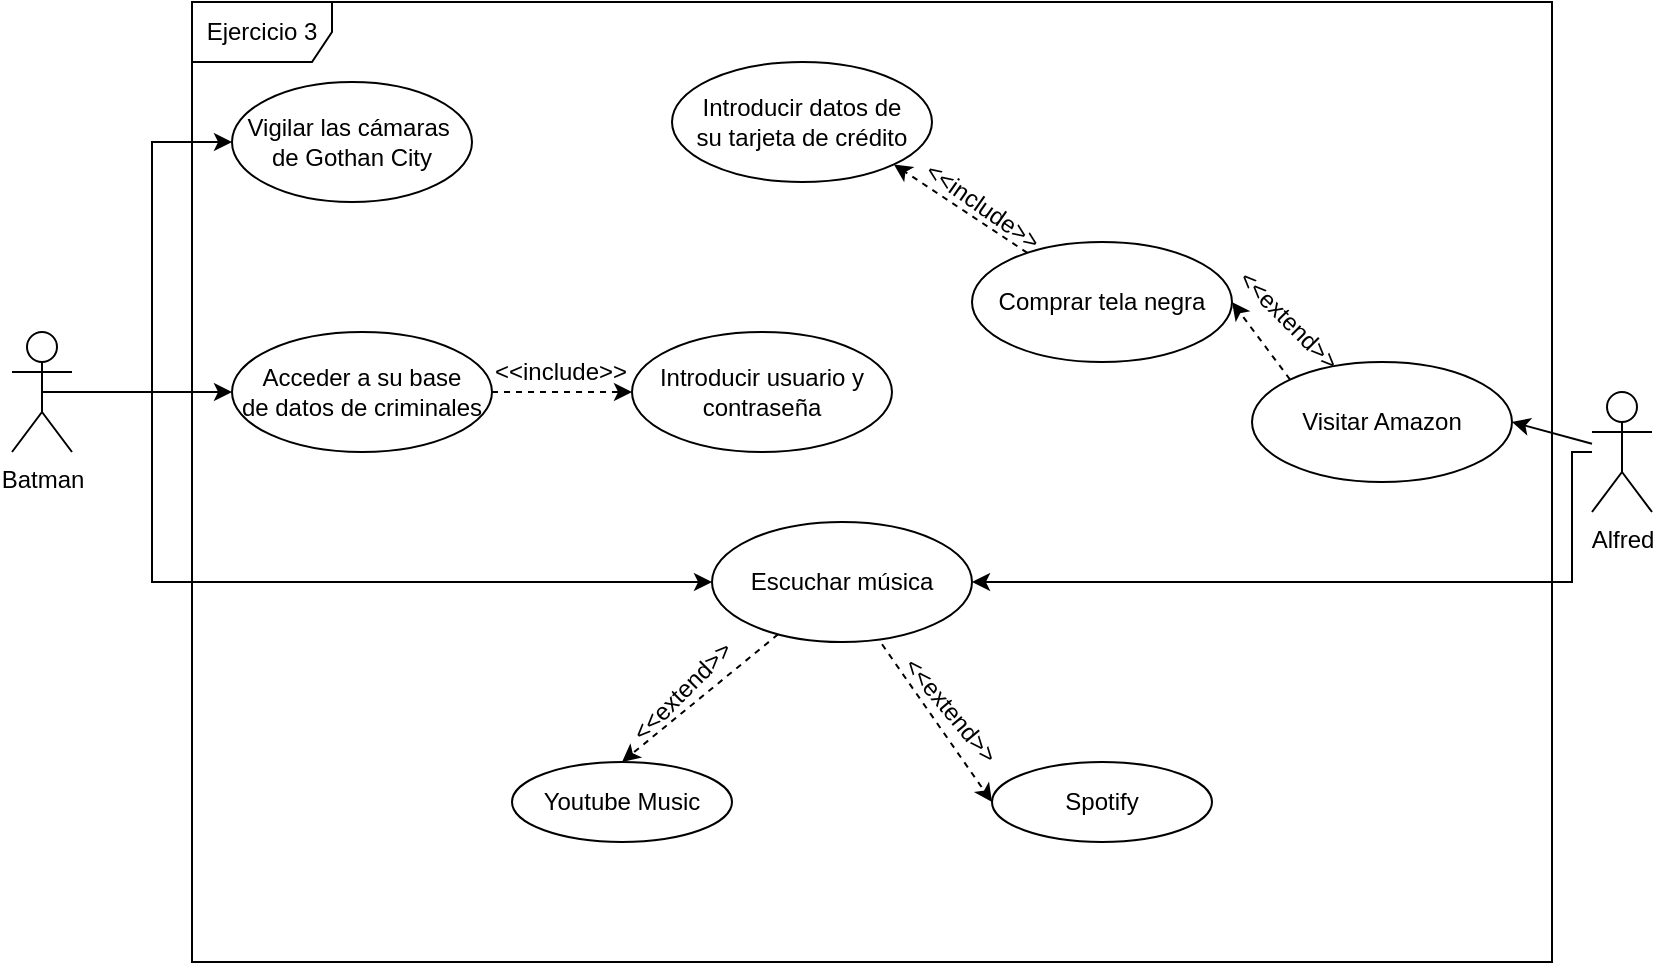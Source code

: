 <mxfile version="24.0.1" type="github" pages="2">
  <diagram name="Página-1" id="NCJDLsL95Vf4srrJRtEO">
    <mxGraphModel dx="868" dy="887" grid="1" gridSize="10" guides="1" tooltips="1" connect="1" arrows="1" fold="1" page="1" pageScale="1" pageWidth="1000" pageHeight="869" math="0" shadow="0">
      <root>
        <mxCell id="0" />
        <mxCell id="1" parent="0" />
        <mxCell id="aGCFQ27R8MvtIA8KdngO-15" style="edgeStyle=orthogonalEdgeStyle;rounded=0;orthogonalLoop=1;jettySize=auto;html=1;exitX=0.5;exitY=0.5;exitDx=0;exitDy=0;exitPerimeter=0;entryX=0;entryY=0.5;entryDx=0;entryDy=0;" edge="1" parent="1" source="aGCFQ27R8MvtIA8KdngO-1" target="aGCFQ27R8MvtIA8KdngO-4">
          <mxGeometry relative="1" as="geometry" />
        </mxCell>
        <mxCell id="aGCFQ27R8MvtIA8KdngO-16" style="edgeStyle=orthogonalEdgeStyle;rounded=0;orthogonalLoop=1;jettySize=auto;html=1;exitX=0.5;exitY=0.5;exitDx=0;exitDy=0;exitPerimeter=0;entryX=0;entryY=0.5;entryDx=0;entryDy=0;" edge="1" parent="1" source="aGCFQ27R8MvtIA8KdngO-1" target="aGCFQ27R8MvtIA8KdngO-3">
          <mxGeometry relative="1" as="geometry">
            <Array as="points">
              <mxPoint x="210" y="405" />
              <mxPoint x="210" y="280" />
            </Array>
          </mxGeometry>
        </mxCell>
        <mxCell id="aGCFQ27R8MvtIA8KdngO-17" style="edgeStyle=orthogonalEdgeStyle;rounded=0;orthogonalLoop=1;jettySize=auto;html=1;exitX=0.5;exitY=0.5;exitDx=0;exitDy=0;exitPerimeter=0;entryX=0;entryY=0.5;entryDx=0;entryDy=0;" edge="1" parent="1" source="aGCFQ27R8MvtIA8KdngO-1" target="aGCFQ27R8MvtIA8KdngO-8">
          <mxGeometry relative="1" as="geometry">
            <Array as="points">
              <mxPoint x="210" y="405" />
              <mxPoint x="210" y="500" />
            </Array>
          </mxGeometry>
        </mxCell>
        <mxCell id="aGCFQ27R8MvtIA8KdngO-1" value="Batman" style="shape=umlActor;verticalLabelPosition=bottom;verticalAlign=top;html=1;" vertex="1" parent="1">
          <mxGeometry x="140" y="375" width="30" height="60" as="geometry" />
        </mxCell>
        <mxCell id="aGCFQ27R8MvtIA8KdngO-2" value="Ejercicio 3" style="shape=umlFrame;whiteSpace=wrap;html=1;pointerEvents=0;width=70;height=30;fillStyle=solid;" vertex="1" parent="1">
          <mxGeometry x="230" y="210" width="680" height="480" as="geometry" />
        </mxCell>
        <mxCell id="aGCFQ27R8MvtIA8KdngO-3" value="Vigilar las cámaras&amp;nbsp;&lt;div&gt;de&amp;nbsp;&lt;span style=&quot;background-color: initial;&quot;&gt;Gothan City&lt;/span&gt;&lt;/div&gt;" style="ellipse;whiteSpace=wrap;html=1;" vertex="1" parent="1">
          <mxGeometry x="250" y="250" width="120" height="60" as="geometry" />
        </mxCell>
        <mxCell id="aGCFQ27R8MvtIA8KdngO-6" style="edgeStyle=orthogonalEdgeStyle;rounded=0;orthogonalLoop=1;jettySize=auto;html=1;entryX=0;entryY=0.5;entryDx=0;entryDy=0;dashed=1;" edge="1" parent="1" source="aGCFQ27R8MvtIA8KdngO-4" target="aGCFQ27R8MvtIA8KdngO-5">
          <mxGeometry relative="1" as="geometry" />
        </mxCell>
        <mxCell id="aGCFQ27R8MvtIA8KdngO-4" value="Acceder a su base&lt;div&gt;de datos de criminales&lt;/div&gt;" style="ellipse;whiteSpace=wrap;html=1;" vertex="1" parent="1">
          <mxGeometry x="250" y="375" width="130" height="60" as="geometry" />
        </mxCell>
        <mxCell id="aGCFQ27R8MvtIA8KdngO-5" value="Introducir usuario y contraseña" style="ellipse;whiteSpace=wrap;html=1;" vertex="1" parent="1">
          <mxGeometry x="450" y="375" width="130" height="60" as="geometry" />
        </mxCell>
        <mxCell id="aGCFQ27R8MvtIA8KdngO-7" value="&amp;lt;&amp;lt;include&amp;gt;&amp;gt;" style="text;html=1;align=center;verticalAlign=middle;resizable=0;points=[];autosize=1;strokeColor=none;fillColor=none;" vertex="1" parent="1">
          <mxGeometry x="369" y="380" width="90" height="30" as="geometry" />
        </mxCell>
        <mxCell id="aGCFQ27R8MvtIA8KdngO-11" style="rounded=0;orthogonalLoop=1;jettySize=auto;html=1;entryX=0.5;entryY=0;entryDx=0;entryDy=0;dashed=1;" edge="1" parent="1" source="aGCFQ27R8MvtIA8KdngO-8" target="aGCFQ27R8MvtIA8KdngO-10">
          <mxGeometry relative="1" as="geometry">
            <mxPoint x="369.002" y="591.213" as="sourcePoint" />
          </mxGeometry>
        </mxCell>
        <mxCell id="aGCFQ27R8MvtIA8KdngO-12" style="rounded=0;orthogonalLoop=1;jettySize=auto;html=1;exitX=0.654;exitY=1.019;exitDx=0;exitDy=0;entryX=0;entryY=0.5;entryDx=0;entryDy=0;dashed=1;exitPerimeter=0;" edge="1" parent="1" source="aGCFQ27R8MvtIA8KdngO-8" target="aGCFQ27R8MvtIA8KdngO-9">
          <mxGeometry relative="1" as="geometry" />
        </mxCell>
        <mxCell id="aGCFQ27R8MvtIA8KdngO-8" value="Escuchar música" style="ellipse;whiteSpace=wrap;html=1;" vertex="1" parent="1">
          <mxGeometry x="490" y="470" width="130" height="60" as="geometry" />
        </mxCell>
        <mxCell id="aGCFQ27R8MvtIA8KdngO-9" value="Spotify" style="ellipse;whiteSpace=wrap;html=1;" vertex="1" parent="1">
          <mxGeometry x="630" y="590" width="110" height="40" as="geometry" />
        </mxCell>
        <mxCell id="aGCFQ27R8MvtIA8KdngO-10" value="Youtube Music" style="ellipse;whiteSpace=wrap;html=1;" vertex="1" parent="1">
          <mxGeometry x="390.0" y="590" width="110" height="40" as="geometry" />
        </mxCell>
        <mxCell id="aGCFQ27R8MvtIA8KdngO-13" value="&amp;lt;&amp;lt;extend&amp;gt;&amp;gt;" style="text;html=1;align=center;verticalAlign=middle;resizable=0;points=[];autosize=1;strokeColor=none;fillColor=none;rotation=-45;" vertex="1" parent="1">
          <mxGeometry x="430" y="540" width="90" height="30" as="geometry" />
        </mxCell>
        <mxCell id="aGCFQ27R8MvtIA8KdngO-14" value="&amp;lt;&amp;lt;extend&amp;gt;&amp;gt;" style="text;html=1;align=center;verticalAlign=middle;resizable=0;points=[];autosize=1;strokeColor=none;fillColor=none;rotation=50;" vertex="1" parent="1">
          <mxGeometry x="564" y="549" width="90" height="30" as="geometry" />
        </mxCell>
        <mxCell id="aGCFQ27R8MvtIA8KdngO-21" style="edgeStyle=orthogonalEdgeStyle;rounded=0;orthogonalLoop=1;jettySize=auto;html=1;entryX=1;entryY=0.5;entryDx=0;entryDy=0;" edge="1" parent="1" source="aGCFQ27R8MvtIA8KdngO-18" target="aGCFQ27R8MvtIA8KdngO-8">
          <mxGeometry relative="1" as="geometry">
            <Array as="points">
              <mxPoint x="920" y="435" />
              <mxPoint x="920" y="500" />
            </Array>
          </mxGeometry>
        </mxCell>
        <mxCell id="aGCFQ27R8MvtIA8KdngO-24" style="rounded=0;orthogonalLoop=1;jettySize=auto;html=1;entryX=1;entryY=0.5;entryDx=0;entryDy=0;" edge="1" parent="1" source="aGCFQ27R8MvtIA8KdngO-18" target="aGCFQ27R8MvtIA8KdngO-22">
          <mxGeometry relative="1" as="geometry" />
        </mxCell>
        <mxCell id="aGCFQ27R8MvtIA8KdngO-18" value="Alfred" style="shape=umlActor;verticalLabelPosition=bottom;verticalAlign=top;html=1;" vertex="1" parent="1">
          <mxGeometry x="930" y="405" width="30" height="60" as="geometry" />
        </mxCell>
        <mxCell id="aGCFQ27R8MvtIA8KdngO-25" style="rounded=0;orthogonalLoop=1;jettySize=auto;html=1;exitX=0;exitY=0;exitDx=0;exitDy=0;entryX=1;entryY=0.5;entryDx=0;entryDy=0;dashed=1;" edge="1" parent="1" source="aGCFQ27R8MvtIA8KdngO-22" target="aGCFQ27R8MvtIA8KdngO-23">
          <mxGeometry relative="1" as="geometry" />
        </mxCell>
        <mxCell id="aGCFQ27R8MvtIA8KdngO-22" value="Visitar Amazon" style="ellipse;whiteSpace=wrap;html=1;" vertex="1" parent="1">
          <mxGeometry x="760" y="390" width="130" height="60" as="geometry" />
        </mxCell>
        <mxCell id="aGCFQ27R8MvtIA8KdngO-29" style="rounded=0;orthogonalLoop=1;jettySize=auto;html=1;entryX=1;entryY=1;entryDx=0;entryDy=0;dashed=1;" edge="1" parent="1" source="aGCFQ27R8MvtIA8KdngO-23" target="aGCFQ27R8MvtIA8KdngO-28">
          <mxGeometry relative="1" as="geometry" />
        </mxCell>
        <mxCell id="aGCFQ27R8MvtIA8KdngO-23" value="Comprar tela negra" style="ellipse;whiteSpace=wrap;html=1;" vertex="1" parent="1">
          <mxGeometry x="620" y="330" width="130" height="60" as="geometry" />
        </mxCell>
        <mxCell id="aGCFQ27R8MvtIA8KdngO-26" value="&amp;lt;&amp;lt;extend&amp;gt;&amp;gt;" style="text;html=1;align=center;verticalAlign=middle;resizable=0;points=[];autosize=1;strokeColor=none;fillColor=none;rotation=45;" vertex="1" parent="1">
          <mxGeometry x="733" y="354" width="90" height="30" as="geometry" />
        </mxCell>
        <mxCell id="aGCFQ27R8MvtIA8KdngO-28" value="Introducir datos de&lt;div&gt;su tarjeta de crédito&lt;/div&gt;" style="ellipse;whiteSpace=wrap;html=1;" vertex="1" parent="1">
          <mxGeometry x="470" y="240" width="130" height="60" as="geometry" />
        </mxCell>
        <mxCell id="aGCFQ27R8MvtIA8KdngO-30" value="&amp;lt;&amp;lt;include&amp;gt;&amp;gt;" style="text;html=1;align=center;verticalAlign=middle;resizable=0;points=[];autosize=1;strokeColor=none;fillColor=none;rotation=35;" vertex="1" parent="1">
          <mxGeometry x="580" y="297" width="90" height="30" as="geometry" />
        </mxCell>
      </root>
    </mxGraphModel>
  </diagram>
  <diagram id="S4x22CP4GUBaXz9Ovg6A" name="Página-2">
    <mxGraphModel dx="868" dy="838" grid="1" gridSize="10" guides="1" tooltips="1" connect="1" arrows="1" fold="1" page="1" pageScale="1" pageWidth="1000" pageHeight="669" math="0" shadow="0">
      <root>
        <mxCell id="0" />
        <mxCell id="1" parent="0" />
        <mxCell id="NGd-pKK2xcHQ-OxX3DMW-1" value="" style="ellipse;html=1;shape=startState;fillColor=#000000;strokeColor=#ff0000;" vertex="1" parent="1">
          <mxGeometry x="90" y="180" width="30" height="30" as="geometry" />
        </mxCell>
        <mxCell id="NGd-pKK2xcHQ-OxX3DMW-2" value="" style="edgeStyle=orthogonalEdgeStyle;html=1;verticalAlign=bottom;endArrow=open;endSize=8;strokeColor=#ff0000;rounded=0;" edge="1" source="NGd-pKK2xcHQ-OxX3DMW-1" parent="1">
          <mxGeometry relative="1" as="geometry">
            <mxPoint x="210" y="195" as="targetPoint" />
          </mxGeometry>
        </mxCell>
        <mxCell id="NGd-pKK2xcHQ-OxX3DMW-3" value="Parado" style="rounded=1;whiteSpace=wrap;html=1;arcSize=40;fontColor=#000000;fillColor=#ffffc0;strokeColor=#ff0000;" vertex="1" parent="1">
          <mxGeometry x="210" y="174" width="120" height="40" as="geometry" />
        </mxCell>
        <mxCell id="NGd-pKK2xcHQ-OxX3DMW-4" value="" style="edgeStyle=orthogonalEdgeStyle;html=1;verticalAlign=bottom;endArrow=open;endSize=8;strokeColor=#ff0000;rounded=0;entryX=0;entryY=0.5;entryDx=0;entryDy=0;" edge="1" source="NGd-pKK2xcHQ-OxX3DMW-3" parent="1" target="NGd-pKK2xcHQ-OxX3DMW-7">
          <mxGeometry relative="1" as="geometry">
            <mxPoint x="430" y="194" as="targetPoint" />
          </mxGeometry>
        </mxCell>
        <mxCell id="NGd-pKK2xcHQ-OxX3DMW-6" value="&amp;nbsp;o decir &quot;Arranca&quot;" style="edgeLabel;html=1;align=center;verticalAlign=middle;resizable=0;points=[];" vertex="1" connectable="0" parent="NGd-pKK2xcHQ-OxX3DMW-4">
          <mxGeometry x="-0.119" y="-4" relative="1" as="geometry">
            <mxPoint x="-40" y="-88" as="offset" />
          </mxGeometry>
        </mxCell>
        <mxCell id="NGd-pKK2xcHQ-OxX3DMW-29" value="Utilizar huella dactilar" style="edgeLabel;html=1;align=center;verticalAlign=middle;resizable=0;points=[];" vertex="1" connectable="0" parent="NGd-pKK2xcHQ-OxX3DMW-4">
          <mxGeometry x="-0.237" relative="1" as="geometry">
            <mxPoint as="offset" />
          </mxGeometry>
        </mxCell>
        <mxCell id="NGd-pKK2xcHQ-OxX3DMW-7" value="En movimiento" style="rounded=1;whiteSpace=wrap;html=1;arcSize=40;fontColor=#000000;fillColor=#ffffc0;strokeColor=#ff0000;" vertex="1" parent="1">
          <mxGeometry x="580" y="174" width="120" height="40" as="geometry" />
        </mxCell>
        <mxCell id="NGd-pKK2xcHQ-OxX3DMW-10" value="" style="edgeStyle=orthogonalEdgeStyle;html=1;verticalAlign=bottom;endArrow=open;endSize=8;strokeColor=#ff0000;rounded=0;entryX=0.5;entryY=0;entryDx=0;entryDy=0;" edge="1" parent="1" target="NGd-pKK2xcHQ-OxX3DMW-3">
          <mxGeometry relative="1" as="geometry">
            <mxPoint x="340" y="130" as="targetPoint" />
            <mxPoint x="640" y="174" as="sourcePoint" />
            <Array as="points">
              <mxPoint x="640" y="70" />
              <mxPoint x="270" y="70" />
            </Array>
          </mxGeometry>
        </mxCell>
        <mxCell id="NGd-pKK2xcHQ-OxX3DMW-11" value="Pisar pedal del freno" style="edgeLabel;html=1;align=center;verticalAlign=middle;resizable=0;points=[];" vertex="1" connectable="0" parent="NGd-pKK2xcHQ-OxX3DMW-10">
          <mxGeometry x="0.003" y="3" relative="1" as="geometry">
            <mxPoint y="-2" as="offset" />
          </mxGeometry>
        </mxCell>
        <mxCell id="NGd-pKK2xcHQ-OxX3DMW-12" value="Invisible, circula más lento, el chasis se vuelve traslúcido" style="rounded=1;whiteSpace=wrap;html=1;arcSize=40;fontColor=#000000;fillColor=#ffffc0;strokeColor=#ff0000;" vertex="1" parent="1">
          <mxGeometry x="580" y="340" width="120" height="50" as="geometry" />
        </mxCell>
        <mxCell id="NGd-pKK2xcHQ-OxX3DMW-13" value="" style="edgeStyle=orthogonalEdgeStyle;html=1;verticalAlign=bottom;endArrow=open;endSize=8;strokeColor=#ff0000;rounded=0;entryX=0.5;entryY=1;entryDx=0;entryDy=0;" edge="1" source="NGd-pKK2xcHQ-OxX3DMW-12" parent="1" target="NGd-pKK2xcHQ-OxX3DMW-17">
          <mxGeometry relative="1" as="geometry">
            <mxPoint x="760" y="310" as="targetPoint" />
          </mxGeometry>
        </mxCell>
        <mxCell id="NGd-pKK2xcHQ-OxX3DMW-15" value="" style="edgeStyle=orthogonalEdgeStyle;html=1;verticalAlign=bottom;endArrow=open;endSize=8;strokeColor=#ff0000;rounded=0;exitX=0.5;exitY=1;exitDx=0;exitDy=0;" edge="1" parent="1" source="NGd-pKK2xcHQ-OxX3DMW-7">
          <mxGeometry relative="1" as="geometry">
            <mxPoint x="640" y="340" as="targetPoint" />
            <mxPoint x="650" y="410" as="sourcePoint" />
          </mxGeometry>
        </mxCell>
        <mxCell id="NGd-pKK2xcHQ-OxX3DMW-16" value="Decir &quot;Incógnito&quot;&lt;div&gt;y si [voz == true]&lt;/div&gt;" style="edgeLabel;html=1;align=center;verticalAlign=middle;resizable=0;points=[];" vertex="1" connectable="0" parent="NGd-pKK2xcHQ-OxX3DMW-15">
          <mxGeometry x="-0.109" y="3" relative="1" as="geometry">
            <mxPoint as="offset" />
          </mxGeometry>
        </mxCell>
        <mxCell id="NGd-pKK2xcHQ-OxX3DMW-34" style="edgeStyle=orthogonalEdgeStyle;rounded=0;orthogonalLoop=1;jettySize=auto;html=1;exitX=0.75;exitY=0;exitDx=0;exitDy=0;fillColor=#f8cecc;strokeColor=#FF0000;entryX=0.25;entryY=0;entryDx=0;entryDy=0;" edge="1" parent="1" source="NGd-pKK2xcHQ-OxX3DMW-39" target="NGd-pKK2xcHQ-OxX3DMW-3">
          <mxGeometry relative="1" as="geometry">
            <mxPoint x="250" y="50" as="targetPoint" />
            <Array as="points">
              <mxPoint x="240" y="40" />
            </Array>
          </mxGeometry>
        </mxCell>
        <mxCell id="NGd-pKK2xcHQ-OxX3DMW-37" value="si [voz == false]" style="edgeLabel;html=1;align=center;verticalAlign=middle;resizable=0;points=[];" vertex="1" connectable="0" parent="NGd-pKK2xcHQ-OxX3DMW-34">
          <mxGeometry x="0.136" y="-3" relative="1" as="geometry">
            <mxPoint x="296" y="-24" as="offset" />
          </mxGeometry>
        </mxCell>
        <mxCell id="NGd-pKK2xcHQ-OxX3DMW-17" value="Invisible, no obedece ninguna orden durante 1 minuto" style="rounded=1;whiteSpace=wrap;html=1;arcSize=40;fontColor=#000000;fillColor=#ffffc0;strokeColor=#ff0000;" vertex="1" parent="1">
          <mxGeometry x="710" y="250" width="130" height="50" as="geometry" />
        </mxCell>
        <mxCell id="NGd-pKK2xcHQ-OxX3DMW-18" value="" style="edgeStyle=orthogonalEdgeStyle;html=1;verticalAlign=bottom;endArrow=open;endSize=8;strokeColor=#ff0000;rounded=0;entryX=1;entryY=0.5;entryDx=0;entryDy=0;exitX=0.5;exitY=0;exitDx=0;exitDy=0;" edge="1" parent="1" source="NGd-pKK2xcHQ-OxX3DMW-17" target="NGd-pKK2xcHQ-OxX3DMW-7">
          <mxGeometry relative="1" as="geometry">
            <mxPoint x="815" y="130" as="targetPoint" />
            <mxPoint x="740" y="195" as="sourcePoint" />
          </mxGeometry>
        </mxCell>
        <mxCell id="NGd-pKK2xcHQ-OxX3DMW-19" value="Pasado 1 minuto" style="edgeLabel;html=1;align=center;verticalAlign=middle;resizable=0;points=[];" vertex="1" connectable="0" parent="NGd-pKK2xcHQ-OxX3DMW-18">
          <mxGeometry x="-0.267" y="1" relative="1" as="geometry">
            <mxPoint x="706" y="467" as="offset" />
          </mxGeometry>
        </mxCell>
        <mxCell id="NGd-pKK2xcHQ-OxX3DMW-20" value="Al cuartelilo, se bloquea y conduce a la comisaría" style="rounded=1;whiteSpace=wrap;html=1;arcSize=40;fontColor=#000000;fillColor=#ffffc0;strokeColor=#ff0000;" vertex="1" parent="1">
          <mxGeometry x="350" y="300" width="120" height="40" as="geometry" />
        </mxCell>
        <mxCell id="NGd-pKK2xcHQ-OxX3DMW-21" value="" style="edgeStyle=orthogonalEdgeStyle;html=1;verticalAlign=bottom;endArrow=open;endSize=8;strokeColor=#ff0000;rounded=0;" edge="1" source="NGd-pKK2xcHQ-OxX3DMW-20" parent="1">
          <mxGeometry relative="1" as="geometry">
            <mxPoint x="410" y="400" as="targetPoint" />
          </mxGeometry>
        </mxCell>
        <mxCell id="NGd-pKK2xcHQ-OxX3DMW-22" value="" style="edgeStyle=orthogonalEdgeStyle;html=1;verticalAlign=bottom;endArrow=open;endSize=8;strokeColor=#ff0000;rounded=0;exitX=0.5;exitY=1;exitDx=0;exitDy=0;entryX=0;entryY=0.5;entryDx=0;entryDy=0;" edge="1" parent="1" source="NGd-pKK2xcHQ-OxX3DMW-3" target="NGd-pKK2xcHQ-OxX3DMW-20">
          <mxGeometry relative="1" as="geometry">
            <mxPoint x="420" y="410" as="targetPoint" />
            <mxPoint x="420" y="350" as="sourcePoint" />
            <Array as="points">
              <mxPoint x="270" y="320" />
            </Array>
          </mxGeometry>
        </mxCell>
        <mxCell id="NGd-pKK2xcHQ-OxX3DMW-23" value="La voz no es de batman" style="edgeLabel;html=1;align=center;verticalAlign=middle;resizable=0;points=[];" vertex="1" connectable="0" parent="NGd-pKK2xcHQ-OxX3DMW-22">
          <mxGeometry x="-0.538" y="2" relative="1" as="geometry">
            <mxPoint as="offset" />
          </mxGeometry>
        </mxCell>
        <mxCell id="NGd-pKK2xcHQ-OxX3DMW-24" value="" style="ellipse;html=1;shape=endState;fillColor=#000000;strokeColor=#ff0000;" vertex="1" parent="1">
          <mxGeometry x="395" y="400" width="30" height="30" as="geometry" />
        </mxCell>
        <mxCell id="NGd-pKK2xcHQ-OxX3DMW-25" value="" style="edgeStyle=orthogonalEdgeStyle;html=1;verticalAlign=bottom;endArrow=open;endSize=8;strokeColor=#ff0000;rounded=0;exitX=0.25;exitY=1;exitDx=0;exitDy=0;entryX=0.5;entryY=0;entryDx=0;entryDy=0;" edge="1" parent="1" source="NGd-pKK2xcHQ-OxX3DMW-7" target="NGd-pKK2xcHQ-OxX3DMW-20">
          <mxGeometry relative="1" as="geometry">
            <mxPoint x="360" y="330" as="targetPoint" />
            <mxPoint x="280" y="224" as="sourcePoint" />
          </mxGeometry>
        </mxCell>
        <mxCell id="NGd-pKK2xcHQ-OxX3DMW-26" value="La voz no es de batman" style="edgeLabel;html=1;align=center;verticalAlign=middle;resizable=0;points=[];" vertex="1" connectable="0" parent="NGd-pKK2xcHQ-OxX3DMW-25">
          <mxGeometry x="-0.538" y="2" relative="1" as="geometry">
            <mxPoint x="-57" as="offset" />
          </mxGeometry>
        </mxCell>
        <mxCell id="NGd-pKK2xcHQ-OxX3DMW-27" value="" style="edgeStyle=orthogonalEdgeStyle;html=1;verticalAlign=bottom;endArrow=open;endSize=8;strokeColor=#ff0000;rounded=0;exitX=0;exitY=0.5;exitDx=0;exitDy=0;entryX=1;entryY=0.5;entryDx=0;entryDy=0;" edge="1" parent="1" source="NGd-pKK2xcHQ-OxX3DMW-12" target="NGd-pKK2xcHQ-OxX3DMW-20">
          <mxGeometry relative="1" as="geometry">
            <mxPoint x="420" y="310" as="targetPoint" />
            <mxPoint x="620" y="224" as="sourcePoint" />
          </mxGeometry>
        </mxCell>
        <mxCell id="NGd-pKK2xcHQ-OxX3DMW-28" value="La voz no es de batman" style="edgeLabel;html=1;align=center;verticalAlign=middle;resizable=0;points=[];" vertex="1" connectable="0" parent="NGd-pKK2xcHQ-OxX3DMW-27">
          <mxGeometry x="-0.538" y="2" relative="1" as="geometry">
            <mxPoint x="-34" y="-2" as="offset" />
          </mxGeometry>
        </mxCell>
        <mxCell id="NGd-pKK2xcHQ-OxX3DMW-30" value="" style="edgeStyle=orthogonalEdgeStyle;html=1;verticalAlign=bottom;endArrow=open;endSize=8;strokeColor=#ff0000;rounded=0;exitX=0.5;exitY=0;exitDx=0;exitDy=0;entryX=0;entryY=0.5;entryDx=0;entryDy=0;" edge="1" parent="1" source="NGd-pKK2xcHQ-OxX3DMW-3" target="NGd-pKK2xcHQ-OxX3DMW-32">
          <mxGeometry relative="1" as="geometry">
            <mxPoint x="380" y="120" as="targetPoint" />
            <mxPoint x="400" y="130" as="sourcePoint" />
            <Array as="points">
              <mxPoint x="290" y="174" />
              <mxPoint x="290" y="120" />
            </Array>
          </mxGeometry>
        </mxCell>
        <mxCell id="NGd-pKK2xcHQ-OxX3DMW-32" value="voz = true" style="rounded=1;whiteSpace=wrap;html=1;arcSize=40;fontColor=#000000;fillColor=#ffffc0;strokeColor=#ff0000;" vertex="1" parent="1">
          <mxGeometry x="480" y="100" width="120" height="40" as="geometry" />
        </mxCell>
        <mxCell id="NGd-pKK2xcHQ-OxX3DMW-33" value="" style="edgeStyle=orthogonalEdgeStyle;html=1;verticalAlign=bottom;endArrow=open;endSize=8;strokeColor=#ff0000;rounded=0;exitX=1;exitY=0.5;exitDx=0;exitDy=0;entryX=0.354;entryY=-0.029;entryDx=0;entryDy=0;entryPerimeter=0;" edge="1" parent="1" source="NGd-pKK2xcHQ-OxX3DMW-32" target="NGd-pKK2xcHQ-OxX3DMW-7">
          <mxGeometry relative="1" as="geometry">
            <mxPoint x="490" y="130" as="targetPoint" />
            <mxPoint x="280" y="184" as="sourcePoint" />
            <Array as="points">
              <mxPoint x="622" y="120" />
              <mxPoint x="622" y="130" />
            </Array>
          </mxGeometry>
        </mxCell>
        <mxCell id="NGd-pKK2xcHQ-OxX3DMW-40" value="" style="edgeStyle=orthogonalEdgeStyle;rounded=0;orthogonalLoop=1;jettySize=auto;html=1;exitX=0.75;exitY=0;exitDx=0;exitDy=0;fillColor=#f8cecc;strokeColor=#FF0000;entryX=1;entryY=0.5;entryDx=0;entryDy=0;" edge="1" parent="1" source="NGd-pKK2xcHQ-OxX3DMW-7" target="NGd-pKK2xcHQ-OxX3DMW-39">
          <mxGeometry relative="1" as="geometry">
            <mxPoint x="240" y="174" as="targetPoint" />
            <mxPoint x="808" y="250" as="sourcePoint" />
            <Array as="points">
              <mxPoint x="670" y="20" />
              <mxPoint x="420" y="20" />
              <mxPoint x="420" y="40" />
            </Array>
          </mxGeometry>
        </mxCell>
        <mxCell id="NGd-pKK2xcHQ-OxX3DMW-39" value="Empieza a frenar" style="rounded=1;whiteSpace=wrap;html=1;arcSize=40;fontColor=#000000;fillColor=#ffffc0;strokeColor=#ff0000;" vertex="1" parent="1">
          <mxGeometry x="275" y="20" width="120" height="40" as="geometry" />
        </mxCell>
      </root>
    </mxGraphModel>
  </diagram>
</mxfile>

